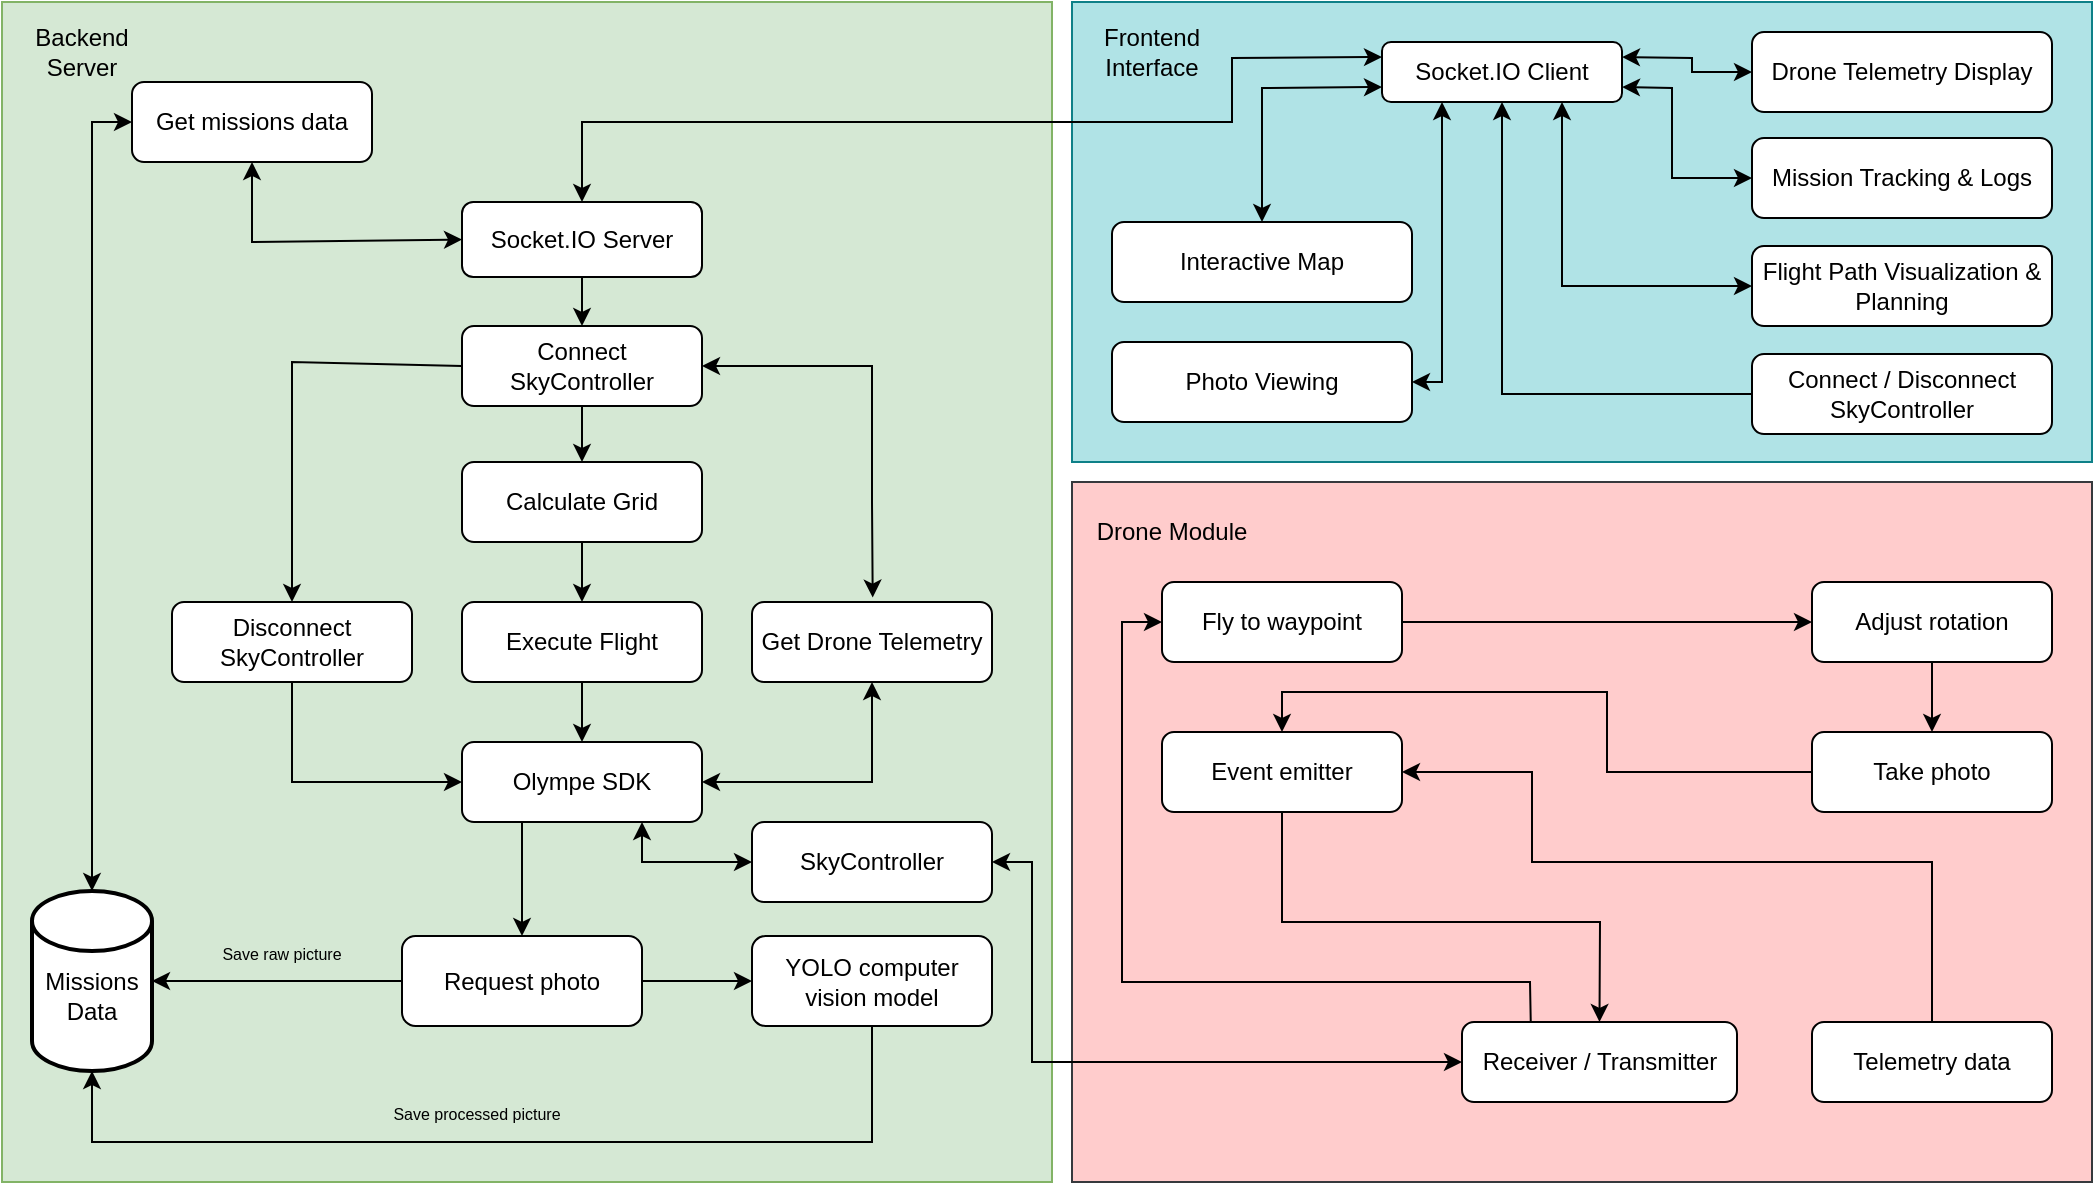 <mxfile version="27.0.8">
  <diagram name="Page-1" id="rtHeGhFDsM3PxnF-h1l5">
    <mxGraphModel dx="1463" dy="958" grid="1" gridSize="10" guides="1" tooltips="1" connect="1" arrows="1" fold="1" page="1" pageScale="1" pageWidth="850" pageHeight="1100" math="0" shadow="0">
      <root>
        <mxCell id="0" />
        <mxCell id="1" parent="0" />
        <mxCell id="TmPYNQ2tfaqNUfT9FM-9-1" value="" style="rounded=0;whiteSpace=wrap;html=1;fillColor=#b0e3e6;strokeColor=#0e8088;" vertex="1" parent="1">
          <mxGeometry x="765" y="160" width="510" height="230" as="geometry" />
        </mxCell>
        <mxCell id="TmPYNQ2tfaqNUfT9FM-9-2" value="" style="rounded=0;whiteSpace=wrap;html=1;fillColor=#d5e8d4;strokeColor=#82b366;labelBackgroundColor=none;" vertex="1" parent="1">
          <mxGeometry x="230" y="160" width="525" height="590" as="geometry" />
        </mxCell>
        <mxCell id="TmPYNQ2tfaqNUfT9FM-9-3" value="" style="rounded=0;whiteSpace=wrap;html=1;fillColor=#ffcccc;strokeColor=#36393d;" vertex="1" parent="1">
          <mxGeometry x="765" y="400" width="510" height="350" as="geometry" />
        </mxCell>
        <mxCell id="TmPYNQ2tfaqNUfT9FM-9-4" value="Backend Server" style="text;html=1;align=center;verticalAlign=middle;whiteSpace=wrap;rounded=0;" vertex="1" parent="1">
          <mxGeometry x="230" y="160" width="80" height="50" as="geometry" />
        </mxCell>
        <mxCell id="TmPYNQ2tfaqNUfT9FM-9-5" value="Frontend Interface" style="text;html=1;align=center;verticalAlign=middle;whiteSpace=wrap;rounded=0;" vertex="1" parent="1">
          <mxGeometry x="765" y="160" width="80" height="50" as="geometry" />
        </mxCell>
        <mxCell id="TmPYNQ2tfaqNUfT9FM-9-6" value="Drone Module" style="text;html=1;align=center;verticalAlign=middle;whiteSpace=wrap;rounded=0;" vertex="1" parent="1">
          <mxGeometry x="775" y="400" width="80" height="50" as="geometry" />
        </mxCell>
        <mxCell id="TmPYNQ2tfaqNUfT9FM-9-7" value="Socket.IO Client" style="rounded=1;whiteSpace=wrap;html=1;" vertex="1" parent="1">
          <mxGeometry x="920" y="180" width="120" height="30" as="geometry" />
        </mxCell>
        <mxCell id="TmPYNQ2tfaqNUfT9FM-9-8" value="" style="endArrow=classic;startArrow=classic;html=1;rounded=0;exitX=0.5;exitY=0;exitDx=0;exitDy=0;entryX=0;entryY=0.25;entryDx=0;entryDy=0;" edge="1" parent="1" source="TmPYNQ2tfaqNUfT9FM-9-16" target="TmPYNQ2tfaqNUfT9FM-9-7">
          <mxGeometry width="50" height="50" relative="1" as="geometry">
            <mxPoint x="580" y="195" as="sourcePoint" />
            <mxPoint x="685" y="280" as="targetPoint" />
            <Array as="points">
              <mxPoint x="520" y="220" />
              <mxPoint x="715" y="220" />
              <mxPoint x="845" y="220" />
              <mxPoint x="845" y="188" />
            </Array>
          </mxGeometry>
        </mxCell>
        <mxCell id="TmPYNQ2tfaqNUfT9FM-9-9" value="Photo Viewing" style="rounded=1;whiteSpace=wrap;html=1;" vertex="1" parent="1">
          <mxGeometry x="785" y="330" width="150" height="40" as="geometry" />
        </mxCell>
        <mxCell id="TmPYNQ2tfaqNUfT9FM-9-10" value="Mission Tracking &amp;amp; Logs" style="rounded=1;whiteSpace=wrap;html=1;" vertex="1" parent="1">
          <mxGeometry x="1105" y="228" width="150" height="40" as="geometry" />
        </mxCell>
        <mxCell id="TmPYNQ2tfaqNUfT9FM-9-11" value="Drone Telemetry Display" style="rounded=1;whiteSpace=wrap;html=1;" vertex="1" parent="1">
          <mxGeometry x="1105" y="175" width="150" height="40" as="geometry" />
        </mxCell>
        <mxCell id="TmPYNQ2tfaqNUfT9FM-9-12" value="Interactive Map" style="rounded=1;whiteSpace=wrap;html=1;" vertex="1" parent="1">
          <mxGeometry x="785" y="270" width="150" height="40" as="geometry" />
        </mxCell>
        <mxCell id="TmPYNQ2tfaqNUfT9FM-9-13" value="Flight Path Visualization &amp;amp; Planning" style="rounded=1;whiteSpace=wrap;html=1;" vertex="1" parent="1">
          <mxGeometry x="1105" y="282" width="150" height="40" as="geometry" />
        </mxCell>
        <mxCell id="TmPYNQ2tfaqNUfT9FM-9-14" value="SkyController" style="rounded=1;whiteSpace=wrap;html=1;" vertex="1" parent="1">
          <mxGeometry x="605" y="570" width="120" height="40" as="geometry" />
        </mxCell>
        <mxCell id="TmPYNQ2tfaqNUfT9FM-9-15" value="" style="edgeStyle=orthogonalEdgeStyle;rounded=0;orthogonalLoop=1;jettySize=auto;html=1;" edge="1" parent="1" source="TmPYNQ2tfaqNUfT9FM-9-16" target="TmPYNQ2tfaqNUfT9FM-9-57">
          <mxGeometry relative="1" as="geometry" />
        </mxCell>
        <mxCell id="TmPYNQ2tfaqNUfT9FM-9-16" value="Socket.IO Server" style="rounded=1;whiteSpace=wrap;html=1;" vertex="1" parent="1">
          <mxGeometry x="460" y="260" width="120" height="37.5" as="geometry" />
        </mxCell>
        <mxCell id="TmPYNQ2tfaqNUfT9FM-9-17" value="&lt;div&gt;&lt;br&gt;&lt;/div&gt;&lt;div&gt;Missions Data&lt;/div&gt;" style="strokeWidth=2;html=1;shape=mxgraph.flowchart.database;whiteSpace=wrap;rounded=0;strokeColor=default;align=center;verticalAlign=middle;fontFamily=Helvetica;fontSize=12;fontColor=default;fillColor=default;" vertex="1" parent="1">
          <mxGeometry x="245" y="604.5" width="60" height="90" as="geometry" />
        </mxCell>
        <mxCell id="TmPYNQ2tfaqNUfT9FM-9-18" value="Disconnect SkyController" style="rounded=1;whiteSpace=wrap;html=1;strokeColor=default;align=center;verticalAlign=middle;fontFamily=Helvetica;fontSize=12;fontColor=default;fillColor=default;" vertex="1" parent="1">
          <mxGeometry x="315" y="460" width="120" height="40" as="geometry" />
        </mxCell>
        <mxCell id="TmPYNQ2tfaqNUfT9FM-9-19" value="&lt;div&gt;Olympe SDK&lt;/div&gt;" style="rounded=1;whiteSpace=wrap;html=1;strokeColor=default;align=center;verticalAlign=middle;fontFamily=Helvetica;fontSize=12;fontColor=default;fillColor=default;" vertex="1" parent="1">
          <mxGeometry x="460" y="530" width="120" height="40" as="geometry" />
        </mxCell>
        <mxCell id="TmPYNQ2tfaqNUfT9FM-9-20" value="Get Drone Telemetry" style="rounded=1;whiteSpace=wrap;html=1;strokeColor=default;align=center;verticalAlign=middle;fontFamily=Helvetica;fontSize=12;fontColor=default;fillColor=default;" vertex="1" parent="1">
          <mxGeometry x="605" y="460" width="120" height="40" as="geometry" />
        </mxCell>
        <mxCell id="TmPYNQ2tfaqNUfT9FM-9-21" value="" style="edgeStyle=orthogonalEdgeStyle;rounded=0;orthogonalLoop=1;jettySize=auto;html=1;fontFamily=Helvetica;fontSize=12;fontColor=default;" edge="1" parent="1" source="TmPYNQ2tfaqNUfT9FM-9-22" target="TmPYNQ2tfaqNUfT9FM-9-23">
          <mxGeometry relative="1" as="geometry" />
        </mxCell>
        <mxCell id="TmPYNQ2tfaqNUfT9FM-9-22" value="Calculate Grid" style="rounded=1;whiteSpace=wrap;html=1;strokeColor=default;align=center;verticalAlign=middle;fontFamily=Helvetica;fontSize=12;fontColor=default;fillColor=default;" vertex="1" parent="1">
          <mxGeometry x="460" y="390" width="120" height="40" as="geometry" />
        </mxCell>
        <mxCell id="TmPYNQ2tfaqNUfT9FM-9-23" value="Execute Flight" style="rounded=1;whiteSpace=wrap;html=1;strokeColor=default;align=center;verticalAlign=middle;fontFamily=Helvetica;fontSize=12;fontColor=default;fillColor=default;" vertex="1" parent="1">
          <mxGeometry x="460" y="460" width="120" height="40" as="geometry" />
        </mxCell>
        <mxCell id="TmPYNQ2tfaqNUfT9FM-9-24" value="" style="endArrow=classic;startArrow=classic;html=1;rounded=0;fontFamily=Helvetica;fontSize=12;fontColor=default;exitX=0.5;exitY=1;exitDx=0;exitDy=0;entryX=1;entryY=0.5;entryDx=0;entryDy=0;" edge="1" parent="1" source="TmPYNQ2tfaqNUfT9FM-9-20" target="TmPYNQ2tfaqNUfT9FM-9-19">
          <mxGeometry width="50" height="50" relative="1" as="geometry">
            <mxPoint x="825" y="490" as="sourcePoint" />
            <mxPoint x="875" y="440" as="targetPoint" />
            <Array as="points">
              <mxPoint x="665" y="520" />
              <mxPoint x="665" y="550" />
            </Array>
          </mxGeometry>
        </mxCell>
        <mxCell id="TmPYNQ2tfaqNUfT9FM-9-25" value="" style="edgeStyle=orthogonalEdgeStyle;rounded=0;orthogonalLoop=1;jettySize=auto;html=1;fontFamily=Helvetica;fontSize=12;fontColor=default;" edge="1" parent="1" source="TmPYNQ2tfaqNUfT9FM-9-26" target="TmPYNQ2tfaqNUfT9FM-9-28">
          <mxGeometry relative="1" as="geometry" />
        </mxCell>
        <mxCell id="TmPYNQ2tfaqNUfT9FM-9-26" value="Fly to waypoint" style="rounded=1;whiteSpace=wrap;html=1;strokeColor=default;align=center;verticalAlign=middle;fontFamily=Helvetica;fontSize=12;fontColor=default;fillColor=default;" vertex="1" parent="1">
          <mxGeometry x="810" y="450" width="120" height="40" as="geometry" />
        </mxCell>
        <mxCell id="TmPYNQ2tfaqNUfT9FM-9-27" value="" style="edgeStyle=orthogonalEdgeStyle;rounded=0;orthogonalLoop=1;jettySize=auto;html=1;fontFamily=Helvetica;fontSize=12;fontColor=default;" edge="1" parent="1" source="TmPYNQ2tfaqNUfT9FM-9-28" target="TmPYNQ2tfaqNUfT9FM-9-30">
          <mxGeometry relative="1" as="geometry" />
        </mxCell>
        <mxCell id="TmPYNQ2tfaqNUfT9FM-9-28" value="Adjust rotation" style="rounded=1;whiteSpace=wrap;html=1;strokeColor=default;align=center;verticalAlign=middle;fontFamily=Helvetica;fontSize=12;fontColor=default;fillColor=default;" vertex="1" parent="1">
          <mxGeometry x="1135" y="450" width="120" height="40" as="geometry" />
        </mxCell>
        <mxCell id="TmPYNQ2tfaqNUfT9FM-9-29" value="" style="edgeStyle=orthogonalEdgeStyle;rounded=0;orthogonalLoop=1;jettySize=auto;html=1;fontFamily=Helvetica;fontSize=12;fontColor=default;entryX=0.5;entryY=0;entryDx=0;entryDy=0;" edge="1" parent="1" source="TmPYNQ2tfaqNUfT9FM-9-30" target="TmPYNQ2tfaqNUfT9FM-9-31">
          <mxGeometry relative="1" as="geometry" />
        </mxCell>
        <mxCell id="TmPYNQ2tfaqNUfT9FM-9-30" value="Take photo" style="rounded=1;whiteSpace=wrap;html=1;strokeColor=default;align=center;verticalAlign=middle;fontFamily=Helvetica;fontSize=12;fontColor=default;fillColor=default;" vertex="1" parent="1">
          <mxGeometry x="1135" y="525" width="120" height="40" as="geometry" />
        </mxCell>
        <mxCell id="TmPYNQ2tfaqNUfT9FM-9-31" value="Event emitter" style="rounded=1;whiteSpace=wrap;html=1;strokeColor=default;align=center;verticalAlign=middle;fontFamily=Helvetica;fontSize=12;fontColor=default;fillColor=default;" vertex="1" parent="1">
          <mxGeometry x="810" y="525" width="120" height="40" as="geometry" />
        </mxCell>
        <mxCell id="TmPYNQ2tfaqNUfT9FM-9-32" value="" style="edgeStyle=orthogonalEdgeStyle;rounded=0;orthogonalLoop=1;jettySize=auto;html=1;fontFamily=Helvetica;fontSize=12;fontColor=default;" edge="1" parent="1" source="TmPYNQ2tfaqNUfT9FM-9-34" target="TmPYNQ2tfaqNUfT9FM-9-36">
          <mxGeometry relative="1" as="geometry" />
        </mxCell>
        <mxCell id="TmPYNQ2tfaqNUfT9FM-9-33" value="" style="edgeStyle=orthogonalEdgeStyle;rounded=0;orthogonalLoop=1;jettySize=auto;html=1;entryX=1;entryY=0.5;entryDx=0;entryDy=0;entryPerimeter=0;" edge="1" parent="1" source="TmPYNQ2tfaqNUfT9FM-9-34" target="TmPYNQ2tfaqNUfT9FM-9-17">
          <mxGeometry relative="1" as="geometry">
            <Array as="points">
              <mxPoint x="390" y="650" />
              <mxPoint x="390" y="650" />
            </Array>
          </mxGeometry>
        </mxCell>
        <mxCell id="TmPYNQ2tfaqNUfT9FM-9-34" value="Request photo" style="rounded=1;whiteSpace=wrap;html=1;strokeColor=default;align=center;verticalAlign=middle;fontFamily=Helvetica;fontSize=12;fontColor=default;fillColor=default;" vertex="1" parent="1">
          <mxGeometry x="430" y="627" width="120" height="45" as="geometry" />
        </mxCell>
        <mxCell id="TmPYNQ2tfaqNUfT9FM-9-35" value="" style="endArrow=classic;html=1;rounded=0;fontFamily=Helvetica;fontSize=12;fontColor=default;exitX=0.25;exitY=1;exitDx=0;exitDy=0;entryX=0.5;entryY=0;entryDx=0;entryDy=0;" edge="1" parent="1" source="TmPYNQ2tfaqNUfT9FM-9-19" target="TmPYNQ2tfaqNUfT9FM-9-34">
          <mxGeometry width="50" height="50" relative="1" as="geometry">
            <mxPoint x="825" y="680" as="sourcePoint" />
            <mxPoint x="875" y="630" as="targetPoint" />
            <Array as="points">
              <mxPoint x="490" y="600" />
            </Array>
          </mxGeometry>
        </mxCell>
        <mxCell id="TmPYNQ2tfaqNUfT9FM-9-36" value="YOLO computer vision model" style="rounded=1;whiteSpace=wrap;html=1;strokeColor=default;align=center;verticalAlign=middle;fontFamily=Helvetica;fontSize=12;fontColor=default;fillColor=default;" vertex="1" parent="1">
          <mxGeometry x="605" y="627" width="120" height="45" as="geometry" />
        </mxCell>
        <mxCell id="TmPYNQ2tfaqNUfT9FM-9-38" value="&lt;div style=&quot;line-height: 60%;&quot;&gt;&lt;font style=&quot;font-size: 8px; line-height: 60%;&quot;&gt;Save raw picture&lt;/font&gt;&lt;/div&gt;" style="text;html=1;align=center;verticalAlign=middle;whiteSpace=wrap;rounded=0;fontFamily=Helvetica;fontSize=12;fontColor=default;" vertex="1" parent="1">
          <mxGeometry x="330" y="620" width="80" height="30" as="geometry" />
        </mxCell>
        <mxCell id="TmPYNQ2tfaqNUfT9FM-9-39" value="&lt;div style=&quot;line-height: 60%;&quot;&gt;&lt;div&gt;&lt;font style=&quot;font-size: 8px; line-height: 60%;&quot;&gt;Save processed picture&lt;/font&gt;&lt;/div&gt;&lt;/div&gt;" style="text;html=1;align=center;verticalAlign=middle;whiteSpace=wrap;rounded=0;fontFamily=Helvetica;fontSize=12;fontColor=default;" vertex="1" parent="1">
          <mxGeometry x="415" y="700" width="105" height="30" as="geometry" />
        </mxCell>
        <mxCell id="TmPYNQ2tfaqNUfT9FM-9-40" value="Get missions data" style="rounded=1;whiteSpace=wrap;html=1;strokeColor=default;align=center;verticalAlign=middle;fontFamily=Helvetica;fontSize=12;fontColor=default;fillColor=default;" vertex="1" parent="1">
          <mxGeometry x="295" y="200" width="120" height="40" as="geometry" />
        </mxCell>
        <mxCell id="TmPYNQ2tfaqNUfT9FM-9-41" value="" style="endArrow=classic;startArrow=classic;html=1;rounded=0;fontFamily=Helvetica;fontSize=12;fontColor=default;entryX=0;entryY=0.5;entryDx=0;entryDy=0;exitX=0.5;exitY=0;exitDx=0;exitDy=0;exitPerimeter=0;" edge="1" parent="1" source="TmPYNQ2tfaqNUfT9FM-9-17" target="TmPYNQ2tfaqNUfT9FM-9-40">
          <mxGeometry width="50" height="50" relative="1" as="geometry">
            <mxPoint x="785" y="490" as="sourcePoint" />
            <mxPoint x="835" y="440" as="targetPoint" />
            <Array as="points">
              <mxPoint x="275" y="220" />
            </Array>
          </mxGeometry>
        </mxCell>
        <mxCell id="TmPYNQ2tfaqNUfT9FM-9-42" value="" style="endArrow=classic;startArrow=classic;html=1;rounded=0;fontFamily=Helvetica;fontSize=12;fontColor=default;exitX=0.5;exitY=1;exitDx=0;exitDy=0;entryX=0;entryY=0.5;entryDx=0;entryDy=0;" edge="1" parent="1" source="TmPYNQ2tfaqNUfT9FM-9-40" target="TmPYNQ2tfaqNUfT9FM-9-16">
          <mxGeometry width="50" height="50" relative="1" as="geometry">
            <mxPoint x="785" y="490" as="sourcePoint" />
            <mxPoint x="835" y="440" as="targetPoint" />
            <Array as="points">
              <mxPoint x="355" y="270" />
              <mxPoint x="355" y="280" />
            </Array>
          </mxGeometry>
        </mxCell>
        <mxCell id="TmPYNQ2tfaqNUfT9FM-9-43" value="" style="endArrow=classic;startArrow=classic;html=1;rounded=0;fontFamily=Helvetica;fontSize=12;fontColor=default;exitX=0.5;exitY=0;exitDx=0;exitDy=0;entryX=0;entryY=0.75;entryDx=0;entryDy=0;" edge="1" parent="1" source="TmPYNQ2tfaqNUfT9FM-9-12" target="TmPYNQ2tfaqNUfT9FM-9-7">
          <mxGeometry width="50" height="50" relative="1" as="geometry">
            <mxPoint x="785" y="490" as="sourcePoint" />
            <mxPoint x="835" y="440" as="targetPoint" />
            <Array as="points">
              <mxPoint x="860" y="250" />
              <mxPoint x="860" y="203" />
            </Array>
          </mxGeometry>
        </mxCell>
        <mxCell id="TmPYNQ2tfaqNUfT9FM-9-44" value="" style="endArrow=classic;startArrow=classic;html=1;rounded=0;fontFamily=Helvetica;fontSize=12;fontColor=default;exitX=1;exitY=0.75;exitDx=0;exitDy=0;entryX=0;entryY=0.5;entryDx=0;entryDy=0;" edge="1" parent="1" source="TmPYNQ2tfaqNUfT9FM-9-7" target="TmPYNQ2tfaqNUfT9FM-9-10">
          <mxGeometry width="50" height="50" relative="1" as="geometry">
            <mxPoint x="1050" y="205" as="sourcePoint" />
            <mxPoint x="1095" y="205" as="targetPoint" />
            <Array as="points">
              <mxPoint x="1065" y="203" />
              <mxPoint x="1065" y="248" />
            </Array>
          </mxGeometry>
        </mxCell>
        <mxCell id="TmPYNQ2tfaqNUfT9FM-9-45" value="" style="endArrow=classic;startArrow=classic;html=1;rounded=0;fontFamily=Helvetica;fontSize=12;fontColor=default;exitX=0.75;exitY=1;exitDx=0;exitDy=0;entryX=0;entryY=0.5;entryDx=0;entryDy=0;" edge="1" parent="1" source="TmPYNQ2tfaqNUfT9FM-9-7" target="TmPYNQ2tfaqNUfT9FM-9-13">
          <mxGeometry width="50" height="50" relative="1" as="geometry">
            <mxPoint x="1020" y="220" as="sourcePoint" />
            <mxPoint x="1095" y="257" as="targetPoint" />
            <Array as="points">
              <mxPoint x="1010" y="302" />
            </Array>
          </mxGeometry>
        </mxCell>
        <mxCell id="TmPYNQ2tfaqNUfT9FM-9-46" value="" style="endArrow=classic;startArrow=classic;html=1;rounded=0;fontFamily=Helvetica;fontSize=12;fontColor=default;exitX=1;exitY=0.5;exitDx=0;exitDy=0;entryX=0.25;entryY=1;entryDx=0;entryDy=0;" edge="1" parent="1" source="TmPYNQ2tfaqNUfT9FM-9-9" target="TmPYNQ2tfaqNUfT9FM-9-7">
          <mxGeometry width="50" height="50" relative="1" as="geometry">
            <mxPoint x="785" y="490" as="sourcePoint" />
            <mxPoint x="835" y="440" as="targetPoint" />
            <Array as="points">
              <mxPoint x="950" y="350" />
            </Array>
          </mxGeometry>
        </mxCell>
        <mxCell id="TmPYNQ2tfaqNUfT9FM-9-47" value="Telemetry data" style="rounded=1;whiteSpace=wrap;html=1;strokeColor=default;align=center;verticalAlign=middle;fontFamily=Helvetica;fontSize=12;fontColor=default;fillColor=default;" vertex="1" parent="1">
          <mxGeometry x="1135" y="670" width="120" height="40" as="geometry" />
        </mxCell>
        <mxCell id="TmPYNQ2tfaqNUfT9FM-9-48" value="Receiver / Transmitter" style="rounded=1;whiteSpace=wrap;html=1;strokeColor=default;align=center;verticalAlign=middle;fontFamily=Helvetica;fontSize=12;fontColor=default;fillColor=default;" vertex="1" parent="1">
          <mxGeometry x="960" y="670" width="137.5" height="40" as="geometry" />
        </mxCell>
        <mxCell id="TmPYNQ2tfaqNUfT9FM-9-49" value="" style="endArrow=classic;startArrow=classic;html=1;rounded=0;exitX=1;exitY=0.5;exitDx=0;exitDy=0;entryX=0;entryY=0.5;entryDx=0;entryDy=0;" edge="1" parent="1" source="TmPYNQ2tfaqNUfT9FM-9-14" target="TmPYNQ2tfaqNUfT9FM-9-48">
          <mxGeometry width="50" height="50" relative="1" as="geometry">
            <mxPoint x="815" y="550" as="sourcePoint" />
            <mxPoint x="865" y="500" as="targetPoint" />
            <Array as="points">
              <mxPoint x="745" y="590" />
              <mxPoint x="745" y="690" />
            </Array>
          </mxGeometry>
        </mxCell>
        <mxCell id="TmPYNQ2tfaqNUfT9FM-9-50" value="" style="endArrow=classic;html=1;rounded=0;exitX=0.25;exitY=0;exitDx=0;exitDy=0;entryX=0;entryY=0.5;entryDx=0;entryDy=0;" edge="1" parent="1" source="TmPYNQ2tfaqNUfT9FM-9-48" target="TmPYNQ2tfaqNUfT9FM-9-26">
          <mxGeometry width="50" height="50" relative="1" as="geometry">
            <mxPoint x="830" y="545" as="sourcePoint" />
            <mxPoint x="880" y="495" as="targetPoint" />
            <Array as="points">
              <mxPoint x="994" y="650" />
              <mxPoint x="790" y="650" />
              <mxPoint x="790" y="470" />
            </Array>
          </mxGeometry>
        </mxCell>
        <mxCell id="TmPYNQ2tfaqNUfT9FM-9-51" value="" style="endArrow=classic;startArrow=classic;html=1;rounded=0;exitX=0.75;exitY=1;exitDx=0;exitDy=0;entryX=0;entryY=0.5;entryDx=0;entryDy=0;" edge="1" parent="1" source="TmPYNQ2tfaqNUfT9FM-9-19" target="TmPYNQ2tfaqNUfT9FM-9-14">
          <mxGeometry width="50" height="50" relative="1" as="geometry">
            <mxPoint x="705" y="410" as="sourcePoint" />
            <mxPoint x="755" y="360" as="targetPoint" />
            <Array as="points">
              <mxPoint x="550" y="590" />
            </Array>
          </mxGeometry>
        </mxCell>
        <mxCell id="TmPYNQ2tfaqNUfT9FM-9-52" value="Connect / Disconnect SkyController" style="rounded=1;whiteSpace=wrap;html=1;" vertex="1" parent="1">
          <mxGeometry x="1105" y="336" width="150" height="40" as="geometry" />
        </mxCell>
        <mxCell id="TmPYNQ2tfaqNUfT9FM-9-53" value="" style="endArrow=classic;html=1;rounded=0;exitX=0;exitY=0.5;exitDx=0;exitDy=0;entryX=0.5;entryY=1;entryDx=0;entryDy=0;" edge="1" parent="1" source="TmPYNQ2tfaqNUfT9FM-9-52" target="TmPYNQ2tfaqNUfT9FM-9-7">
          <mxGeometry width="50" height="50" relative="1" as="geometry">
            <mxPoint x="775" y="410" as="sourcePoint" />
            <mxPoint x="825" y="360" as="targetPoint" />
            <Array as="points">
              <mxPoint x="980" y="356" />
            </Array>
          </mxGeometry>
        </mxCell>
        <mxCell id="TmPYNQ2tfaqNUfT9FM-9-54" value="" style="endArrow=classic;startArrow=classic;html=1;rounded=0;exitX=0;exitY=0.5;exitDx=0;exitDy=0;entryX=1;entryY=0.25;entryDx=0;entryDy=0;" edge="1" parent="1" source="TmPYNQ2tfaqNUfT9FM-9-11" target="TmPYNQ2tfaqNUfT9FM-9-7">
          <mxGeometry width="50" height="50" relative="1" as="geometry">
            <mxPoint x="835" y="520" as="sourcePoint" />
            <mxPoint x="885" y="470" as="targetPoint" />
            <Array as="points">
              <mxPoint x="1075" y="195" />
              <mxPoint x="1075" y="188" />
            </Array>
          </mxGeometry>
        </mxCell>
        <mxCell id="TmPYNQ2tfaqNUfT9FM-9-55" value="" style="endArrow=classic;html=1;rounded=0;exitX=0.5;exitY=1;exitDx=0;exitDy=0;entryX=0;entryY=0.5;entryDx=0;entryDy=0;" edge="1" parent="1" source="TmPYNQ2tfaqNUfT9FM-9-18" target="TmPYNQ2tfaqNUfT9FM-9-19">
          <mxGeometry width="50" height="50" relative="1" as="geometry">
            <mxPoint x="555" y="490" as="sourcePoint" />
            <mxPoint x="605" y="440" as="targetPoint" />
            <Array as="points">
              <mxPoint x="375" y="550" />
            </Array>
          </mxGeometry>
        </mxCell>
        <mxCell id="TmPYNQ2tfaqNUfT9FM-9-56" value="" style="endArrow=classic;html=1;rounded=0;exitX=0.5;exitY=1;exitDx=0;exitDy=0;entryX=0.5;entryY=0;entryDx=0;entryDy=0;" edge="1" parent="1" source="TmPYNQ2tfaqNUfT9FM-9-23" target="TmPYNQ2tfaqNUfT9FM-9-19">
          <mxGeometry width="50" height="50" relative="1" as="geometry">
            <mxPoint x="585" y="490" as="sourcePoint" />
            <mxPoint x="635" y="440" as="targetPoint" />
            <Array as="points">
              <mxPoint x="520" y="500" />
            </Array>
          </mxGeometry>
        </mxCell>
        <mxCell id="TmPYNQ2tfaqNUfT9FM-9-57" value="Connect SkyController" style="rounded=1;whiteSpace=wrap;html=1;strokeColor=default;align=center;verticalAlign=middle;fontFamily=Helvetica;fontSize=12;fontColor=default;fillColor=default;" vertex="1" parent="1">
          <mxGeometry x="460" y="322" width="120" height="40" as="geometry" />
        </mxCell>
        <mxCell id="TmPYNQ2tfaqNUfT9FM-9-58" value="" style="endArrow=classic;html=1;rounded=0;exitX=0.5;exitY=1;exitDx=0;exitDy=0;entryX=0.5;entryY=0;entryDx=0;entryDy=0;" edge="1" parent="1" source="TmPYNQ2tfaqNUfT9FM-9-57" target="TmPYNQ2tfaqNUfT9FM-9-22">
          <mxGeometry width="50" height="50" relative="1" as="geometry">
            <mxPoint x="525" y="490" as="sourcePoint" />
            <mxPoint x="575" y="440" as="targetPoint" />
            <Array as="points" />
          </mxGeometry>
        </mxCell>
        <mxCell id="TmPYNQ2tfaqNUfT9FM-9-59" value="" style="endArrow=classic;html=1;rounded=0;exitX=0;exitY=0.5;exitDx=0;exitDy=0;entryX=0.5;entryY=0;entryDx=0;entryDy=0;" edge="1" parent="1" source="TmPYNQ2tfaqNUfT9FM-9-57" target="TmPYNQ2tfaqNUfT9FM-9-18">
          <mxGeometry width="50" height="50" relative="1" as="geometry">
            <mxPoint x="525" y="490" as="sourcePoint" />
            <mxPoint x="575" y="440" as="targetPoint" />
            <Array as="points">
              <mxPoint x="375" y="340" />
            </Array>
          </mxGeometry>
        </mxCell>
        <mxCell id="TmPYNQ2tfaqNUfT9FM-9-60" value="" style="endArrow=classic;startArrow=classic;html=1;rounded=0;exitX=1;exitY=0.5;exitDx=0;exitDy=0;entryX=0.503;entryY=-0.055;entryDx=0;entryDy=0;entryPerimeter=0;" edge="1" parent="1" source="TmPYNQ2tfaqNUfT9FM-9-57" target="TmPYNQ2tfaqNUfT9FM-9-20">
          <mxGeometry width="50" height="50" relative="1" as="geometry">
            <mxPoint x="605" y="450" as="sourcePoint" />
            <mxPoint x="655" y="400" as="targetPoint" />
            <Array as="points">
              <mxPoint x="665" y="342" />
              <mxPoint x="665" y="410" />
            </Array>
          </mxGeometry>
        </mxCell>
        <mxCell id="TmPYNQ2tfaqNUfT9FM-9-61" value="" style="endArrow=classic;html=1;rounded=0;exitX=0.5;exitY=0;exitDx=0;exitDy=0;entryX=1;entryY=0.5;entryDx=0;entryDy=0;" edge="1" parent="1" source="TmPYNQ2tfaqNUfT9FM-9-47" target="TmPYNQ2tfaqNUfT9FM-9-31">
          <mxGeometry width="50" height="50" relative="1" as="geometry">
            <mxPoint x="905" y="510" as="sourcePoint" />
            <mxPoint x="955" y="460" as="targetPoint" />
            <Array as="points">
              <mxPoint x="1195" y="590" />
              <mxPoint x="995" y="590" />
              <mxPoint x="995" y="545" />
            </Array>
          </mxGeometry>
        </mxCell>
        <mxCell id="TmPYNQ2tfaqNUfT9FM-9-62" value="" style="endArrow=classic;html=1;rounded=0;exitX=0.5;exitY=1;exitDx=0;exitDy=0;entryX=0.5;entryY=0;entryDx=0;entryDy=0;" edge="1" parent="1" source="TmPYNQ2tfaqNUfT9FM-9-31" target="TmPYNQ2tfaqNUfT9FM-9-48">
          <mxGeometry width="50" height="50" relative="1" as="geometry">
            <mxPoint x="905" y="510" as="sourcePoint" />
            <mxPoint x="955" y="460" as="targetPoint" />
            <Array as="points">
              <mxPoint x="870" y="600" />
              <mxPoint x="870" y="620" />
              <mxPoint x="1029" y="620" />
            </Array>
          </mxGeometry>
        </mxCell>
        <mxCell id="TmPYNQ2tfaqNUfT9FM-9-63" value="" style="endArrow=classic;html=1;rounded=0;exitX=0.5;exitY=1;exitDx=0;exitDy=0;entryX=0.5;entryY=1;entryDx=0;entryDy=0;entryPerimeter=0;" edge="1" parent="1" source="TmPYNQ2tfaqNUfT9FM-9-36" target="TmPYNQ2tfaqNUfT9FM-9-17">
          <mxGeometry width="50" height="50" relative="1" as="geometry">
            <mxPoint x="720" y="520" as="sourcePoint" />
            <mxPoint x="770" y="470" as="targetPoint" />
            <Array as="points">
              <mxPoint x="665" y="730" />
              <mxPoint x="275" y="730" />
            </Array>
          </mxGeometry>
        </mxCell>
      </root>
    </mxGraphModel>
  </diagram>
</mxfile>

